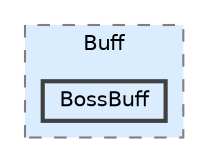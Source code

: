 digraph "Q:/IdleWave/Projet/Assets/Scripts/RogueGenesia/Survival/Buff/BossBuff"
{
 // LATEX_PDF_SIZE
  bgcolor="transparent";
  edge [fontname=Helvetica,fontsize=10,labelfontname=Helvetica,labelfontsize=10];
  node [fontname=Helvetica,fontsize=10,shape=box,height=0.2,width=0.4];
  compound=true
  subgraph clusterdir_fd73079aba80a91e057034f675db5c1f {
    graph [ bgcolor="#daedff", pencolor="grey50", label="Buff", fontname=Helvetica,fontsize=10 style="filled,dashed", URL="dir_fd73079aba80a91e057034f675db5c1f.html",tooltip=""]
  dir_aa640e35ea870c01b882cd36cf84f810 [label="BossBuff", fillcolor="#daedff", color="grey25", style="filled,bold", URL="dir_aa640e35ea870c01b882cd36cf84f810.html",tooltip=""];
  }
}
